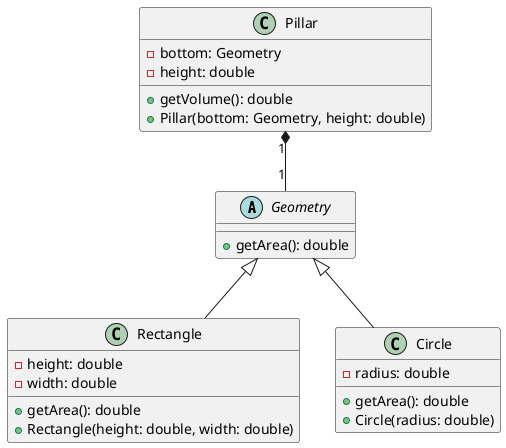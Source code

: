 @startuml

abstract class Geometry {
  +getArea(): double
}

class Pillar {
  -bottom: Geometry
  -height: double
  +getVolume(): double
  +Pillar(bottom: Geometry, height: double)
}

class Rectangle {
  -height: double
  -width: double
  +getArea(): double
  +Rectangle(height: double, width: double)
}

class Circle {
  -radius: double
  +getArea(): double
  +Circle(radius: double)
}

Geometry <|-- Rectangle
Geometry <|-- Circle
Pillar "1" *-- "1" Geometry

@enduml
